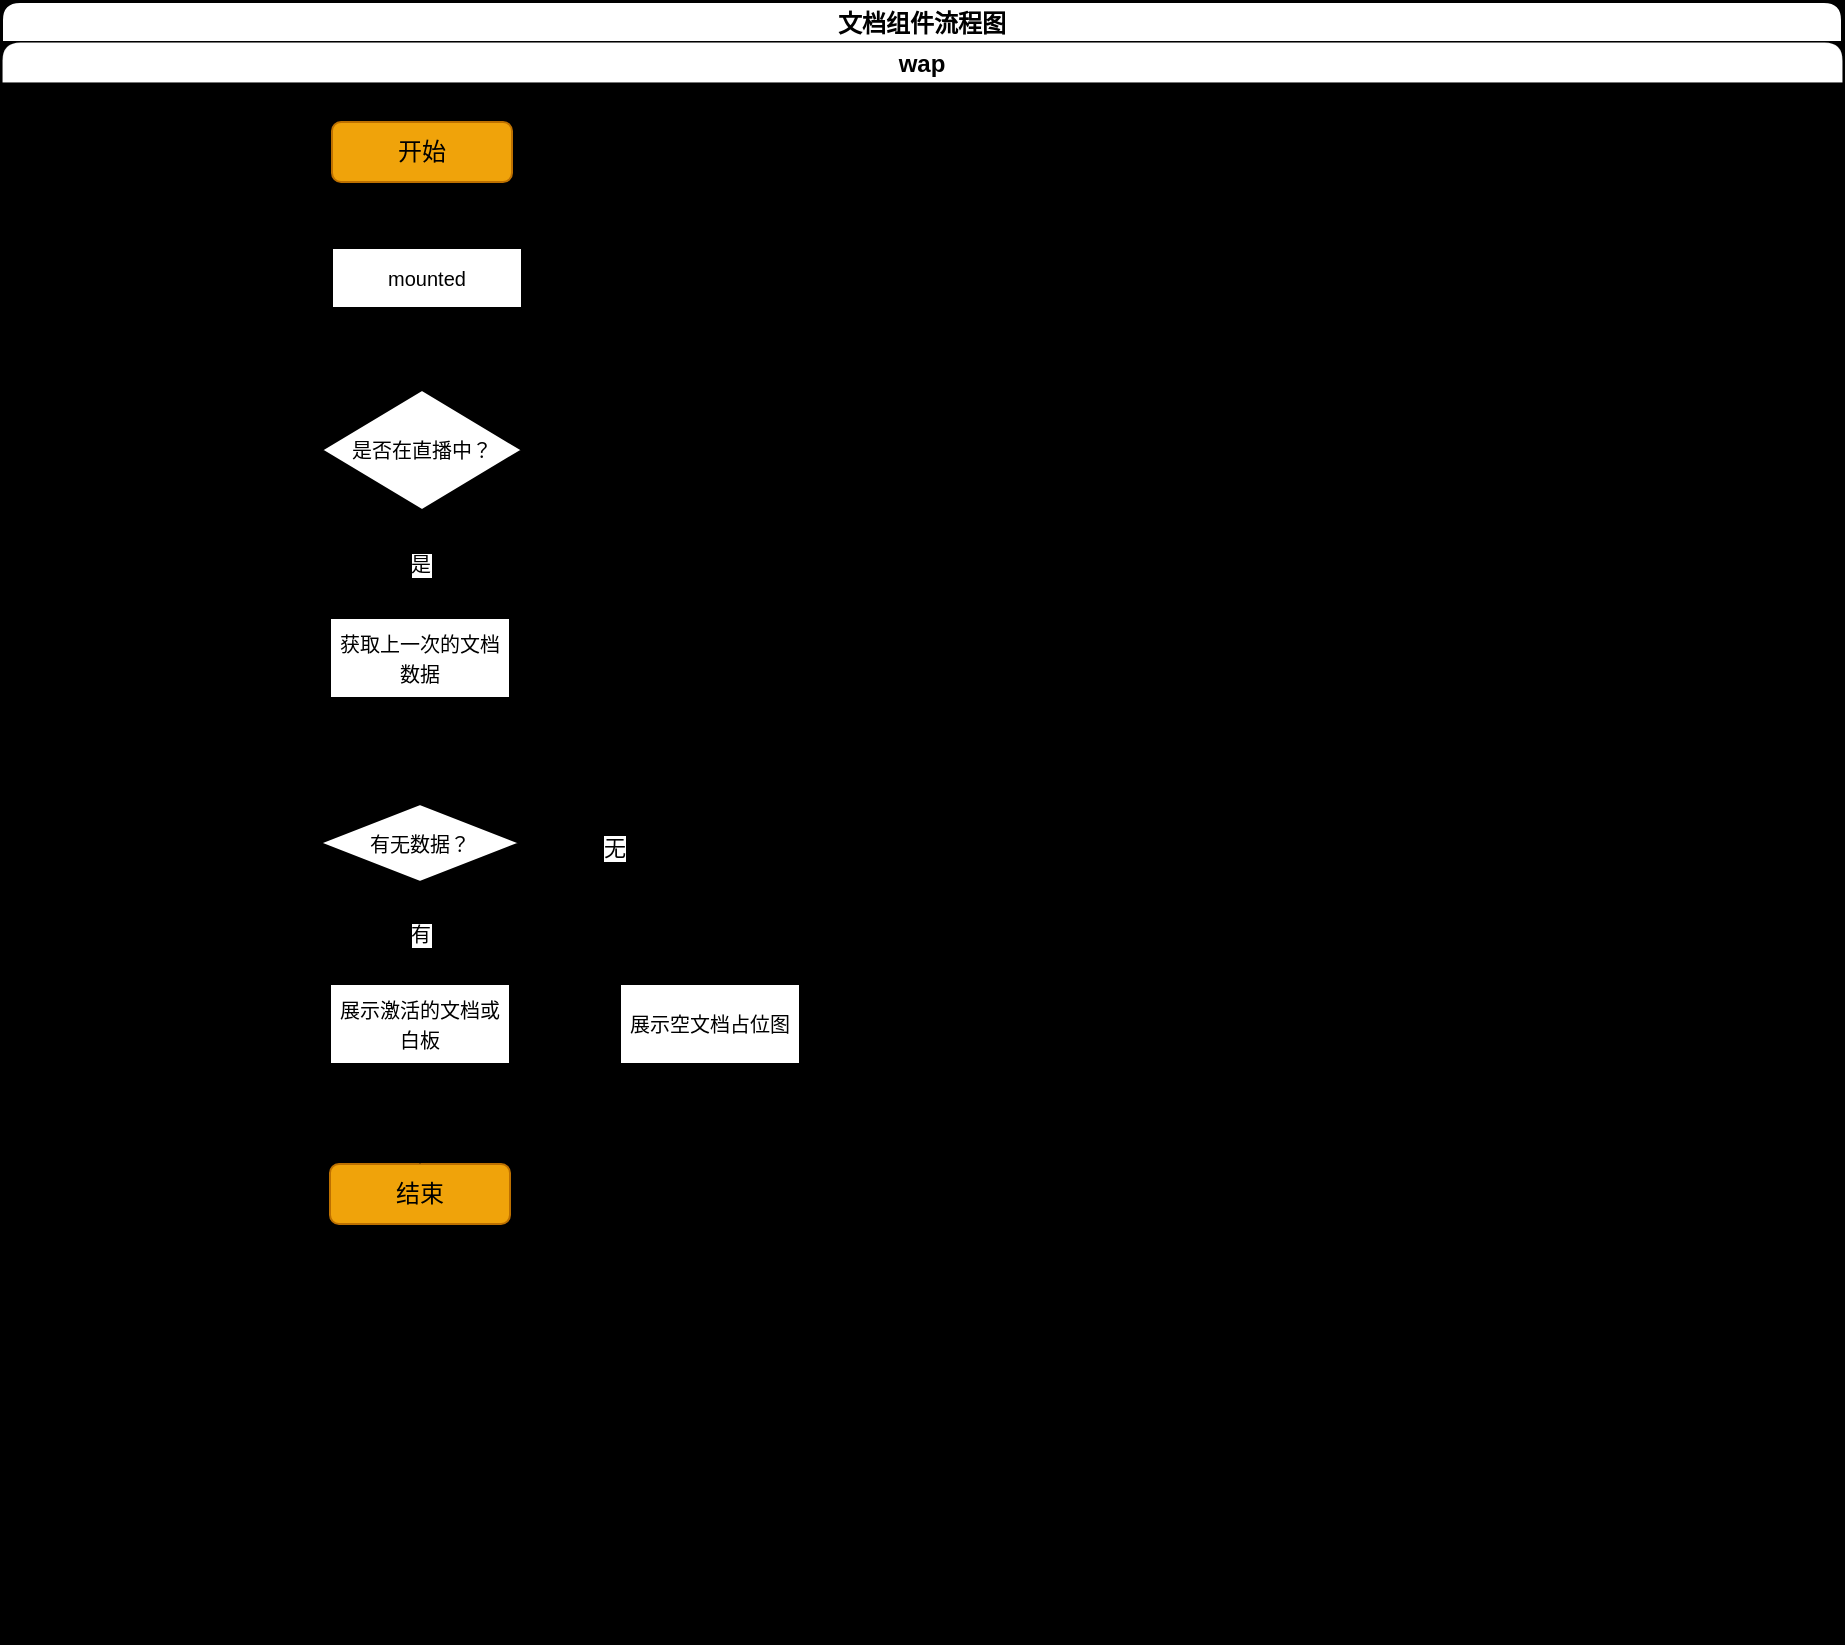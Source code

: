 <mxfile>
    <diagram id="Ty2NjuelVkugs8TiWOgl" name="第 1 页">
        <mxGraphModel dx="777" dy="1724" grid="1" gridSize="10" guides="1" tooltips="1" connect="1" arrows="1" fold="1" page="1" pageScale="1" pageWidth="1920" pageHeight="1200" background="#000000" math="0" shadow="0">
            <root>
                <mxCell id="0"/>
                <mxCell id="1" parent="0"/>
                <mxCell id="179" value="文档组件流程图" style="swimlane;childLayout=stackLayout;resizeParent=1;resizeParentMax=0;startSize=20;rounded=1;" parent="1" vertex="1">
                    <mxGeometry x="120" y="-261" width="920" height="820" as="geometry"/>
                </mxCell>
                <mxCell id="180" value="wap" style="swimlane;startSize=20;rounded=1;strokeWidth=0;" parent="179" vertex="1">
                    <mxGeometry y="20" width="920" height="800" as="geometry">
                        <mxRectangle y="20" width="30" height="771" as="alternateBounds"/>
                    </mxGeometry>
                </mxCell>
                <mxCell id="181" style="edgeStyle=none;html=1;exitX=0.5;exitY=1;exitDx=0;exitDy=0;entryX=0.5;entryY=0;entryDx=0;entryDy=0;" parent="180" source="182" edge="1">
                    <mxGeometry relative="1" as="geometry">
                        <mxPoint x="210" y="104" as="targetPoint"/>
                    </mxGeometry>
                </mxCell>
                <mxCell id="182" value="开始" style="rounded=1;whiteSpace=wrap;html=1;fillColor=#f0a30a;fontColor=#000000;strokeColor=#BD7000;" parent="180" vertex="1">
                    <mxGeometry x="165" y="40" width="90" height="30" as="geometry"/>
                </mxCell>
                <mxCell id="183" value="" style="edgeStyle=none;html=1;fontSize=10;" parent="180" edge="1">
                    <mxGeometry relative="1" as="geometry">
                        <mxPoint x="210" y="174" as="targetPoint"/>
                        <mxPoint x="209.671" y="134" as="sourcePoint"/>
                    </mxGeometry>
                </mxCell>
                <mxCell id="185" value="" style="edgeStyle=none;html=1;fontSize=10;exitX=0.5;exitY=1;exitDx=0;exitDy=0;entryX=0.5;entryY=0;entryDx=0;entryDy=0;" parent="180" target="221" edge="1">
                    <mxGeometry relative="1" as="geometry">
                        <mxPoint x="209" y="242" as="sourcePoint"/>
                        <mxPoint x="203.543" y="286.02" as="targetPoint"/>
                    </mxGeometry>
                </mxCell>
                <mxCell id="198" value="结束" style="rounded=1;whiteSpace=wrap;html=1;fillColor=#f0a30a;fontColor=#000000;strokeColor=#BD7000;" parent="180" vertex="1">
                    <mxGeometry x="164" y="561" width="90" height="30" as="geometry"/>
                </mxCell>
                <mxCell id="371" style="edgeStyle=none;html=1;exitX=0.5;exitY=1;exitDx=0;exitDy=0;entryX=0.5;entryY=0;entryDx=0;entryDy=0;fontSize=10;strokeWidth=1;" parent="180" source="221" target="304" edge="1">
                    <mxGeometry relative="1" as="geometry"/>
                </mxCell>
                <mxCell id="221" value="&lt;span style=&quot;font-size: 10px&quot;&gt;获取上一次的文档数据&lt;/span&gt;" style="rounded=0;whiteSpace=wrap;html=1;" parent="180" vertex="1">
                    <mxGeometry x="164" y="288" width="90" height="40" as="geometry"/>
                </mxCell>
                <mxCell id="290" value="&lt;span style=&quot;font-size: 10px&quot;&gt;mounted&lt;/span&gt;" style="rounded=0;whiteSpace=wrap;html=1;" parent="180" vertex="1">
                    <mxGeometry x="165" y="103" width="95" height="30" as="geometry"/>
                </mxCell>
                <mxCell id="302" value="是" style="edgeStyle=none;html=1;fontSize=10;" parent="180" source="291" target="221" edge="1">
                    <mxGeometry relative="1" as="geometry"/>
                </mxCell>
                <mxCell id="291" value="&lt;font style=&quot;font-size: 10px&quot;&gt;是否在直播中？&lt;/font&gt;" style="rhombus;whiteSpace=wrap;html=1;" parent="180" vertex="1">
                    <mxGeometry x="160" y="174" width="100" height="60" as="geometry"/>
                </mxCell>
                <mxCell id="370" style="edgeStyle=none;html=1;exitX=1;exitY=0.5;exitDx=0;exitDy=0;entryX=0.5;entryY=0;entryDx=0;entryDy=0;fontSize=10;strokeWidth=1;" parent="180" target="331" edge="1">
                    <mxGeometry relative="1" as="geometry">
                        <mxPoint x="262" y="400.5" as="sourcePoint"/>
                        <mxPoint x="354" y="471" as="targetPoint"/>
                        <Array as="points">
                            <mxPoint x="354" y="401"/>
                        </Array>
                    </mxGeometry>
                </mxCell>
                <mxCell id="415" value="无" style="edgeLabel;html=1;align=center;verticalAlign=middle;resizable=0;points=[];" vertex="1" connectable="0" parent="370">
                    <mxGeometry x="-0.457" y="-2" relative="1" as="geometry">
                        <mxPoint as="offset"/>
                    </mxGeometry>
                </mxCell>
                <mxCell id="372" value="有" style="edgeStyle=none;html=1;exitX=0.5;exitY=1;exitDx=0;exitDy=0;entryX=0.5;entryY=0;entryDx=0;entryDy=0;fontSize=10;strokeWidth=1;" parent="180" source="304" target="311" edge="1">
                    <mxGeometry relative="1" as="geometry"/>
                </mxCell>
                <mxCell id="304" value="&lt;span style=&quot;font-size: 10px&quot;&gt;有无数据？&lt;/span&gt;" style="rhombus;whiteSpace=wrap;html=1;" parent="180" vertex="1">
                    <mxGeometry x="159" y="381" width="100" height="39" as="geometry"/>
                </mxCell>
                <mxCell id="373" style="edgeStyle=none;html=1;exitX=0.5;exitY=1;exitDx=0;exitDy=0;entryX=0.5;entryY=0;entryDx=0;entryDy=0;fontSize=10;strokeWidth=1;" parent="180" source="311" target="198" edge="1">
                    <mxGeometry relative="1" as="geometry"/>
                </mxCell>
                <mxCell id="311" value="&lt;span style=&quot;font-size: 10px&quot;&gt;展示激活的文档或白板&lt;/span&gt;" style="rounded=0;whiteSpace=wrap;html=1;" parent="180" vertex="1">
                    <mxGeometry x="164" y="471" width="90" height="40" as="geometry"/>
                </mxCell>
                <mxCell id="331" value="&lt;span style=&quot;font-size: 10px&quot;&gt;展示空文档占位图&lt;/span&gt;" style="rounded=0;whiteSpace=wrap;html=1;" parent="180" vertex="1">
                    <mxGeometry x="309" y="471" width="90" height="40" as="geometry"/>
                </mxCell>
            </root>
        </mxGraphModel>
    </diagram>
</mxfile>